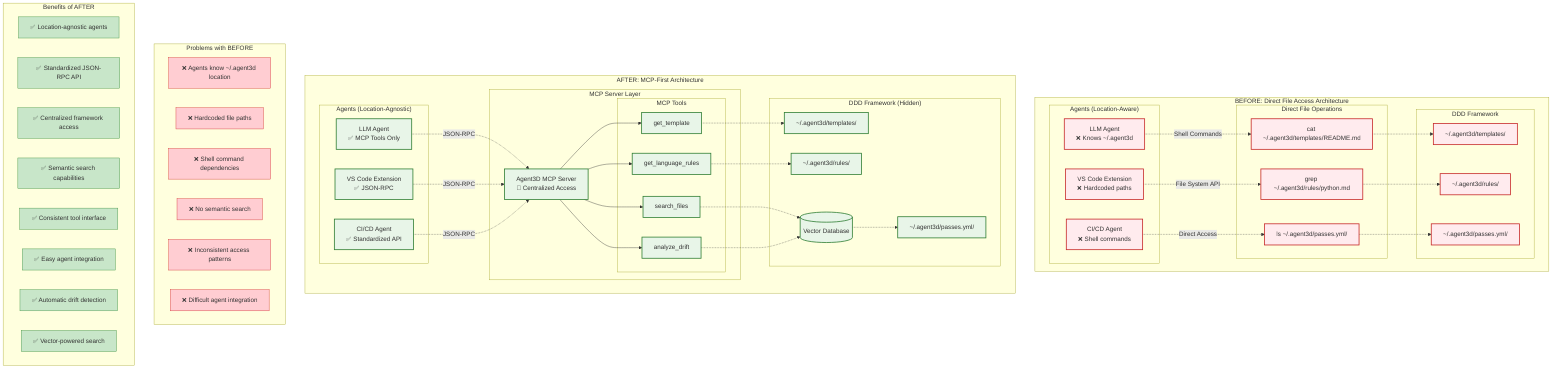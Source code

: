 graph TB
    subgraph "BEFORE: Direct File Access Architecture"
        subgraph "Agents (Location-Aware)"
            B_A1[LLM Agent<br/>❌ Knows ~/.agent3d]
            B_A2[VS Code Extension<br/>❌ Hardcoded paths]
            B_A3[CI/CD Agent<br/>❌ Shell commands]
        end
        
        subgraph "Direct File Operations"
            B_CMD1[cat ~/.agent3d/templates/README.md]
            B_CMD2[grep ~/.agent3d/rules/python.md]
            B_CMD3[ls ~/.agent3d/passes.yml/]
        end
        
        subgraph "DDD Framework"
            B_F1[~/.agent3d/templates/]
            B_F2[~/.agent3d/rules/]
            B_F3[~/.agent3d/passes.yml/]
        end
        
        B_A1 -.->|Shell Commands| B_CMD1
        B_A2 -.->|File System API| B_CMD2
        B_A3 -.->|Direct Access| B_CMD3
        
        B_CMD1 -.-> B_F1
        B_CMD2 -.-> B_F2
        B_CMD3 -.-> B_F3
    end

    subgraph "AFTER: MCP-First Architecture"
        subgraph "Agents (Location-Agnostic)"
            A_A1[LLM Agent<br/>✅ MCP Tools Only]
            A_A2[VS Code Extension<br/>✅ JSON-RPC]
            A_A3[CI/CD Agent<br/>✅ Standardized API]
        end
        
        subgraph "MCP Server Layer"
            A_MCP[Agent3D MCP Server<br/>📡 Centralized Access]
            
            subgraph "MCP Tools"
                A_T1[get_template]
                A_T2[get_language_rules]
                A_T3[search_files]
                A_T4[analyze_drift]
            end
        end
        
        subgraph "DDD Framework (Hidden)"
            A_F1[~/.agent3d/templates/]
            A_F2[~/.agent3d/rules/]
            A_F3[~/.agent3d/passes.yml/]
            A_VDB[(Vector Database)]
        end
        
        A_A1 -.->|JSON-RPC| A_MCP
        A_A2 -.->|JSON-RPC| A_MCP
        A_A3 -.->|JSON-RPC| A_MCP
        
        A_MCP --> A_T1
        A_MCP --> A_T2
        A_MCP --> A_T3
        A_MCP --> A_T4
        
        A_T1 -.-> A_F1
        A_T2 -.-> A_F2
        A_T3 -.-> A_VDB
        A_T4 -.-> A_VDB
        A_VDB -.-> A_F3
    end

    %% Comparison Annotations
    subgraph "Problems with BEFORE"
        P1[❌ Agents know ~/.agent3d location]
        P2[❌ Hardcoded file paths]
        P3[❌ Shell command dependencies]
        P4[❌ No semantic search]
        P5[❌ Inconsistent access patterns]
        P6[❌ Difficult agent integration]
    end

    subgraph "Benefits of AFTER"
        B1[✅ Location-agnostic agents]
        B2[✅ Standardized JSON-RPC API]
        B3[✅ Centralized framework access]
        B4[✅ Semantic search capabilities]
        B5[✅ Consistent tool interface]
        B6[✅ Easy agent integration]
        B7[✅ Automatic drift detection]
        B8[✅ Vector-powered search]
    end

    %% Styling
    classDef before fill:#ffebee,stroke:#c62828,stroke-width:2px
    classDef after fill:#e8f5e8,stroke:#2e7d32,stroke-width:2px
    classDef problem fill:#ffcdd2,stroke:#d32f2f,stroke-width:1px
    classDef benefit fill:#c8e6c9,stroke:#388e3c,stroke-width:1px

    class B_A1,B_A2,B_A3,B_CMD1,B_CMD2,B_CMD3,B_F1,B_F2,B_F3 before
    class A_A1,A_A2,A_A3,A_MCP,A_T1,A_T2,A_T3,A_T4,A_F1,A_F2,A_F3,A_VDB after
    class P1,P2,P3,P4,P5,P6 problem
    class B1,B2,B3,B4,B5,B6,B7,B8 benefit